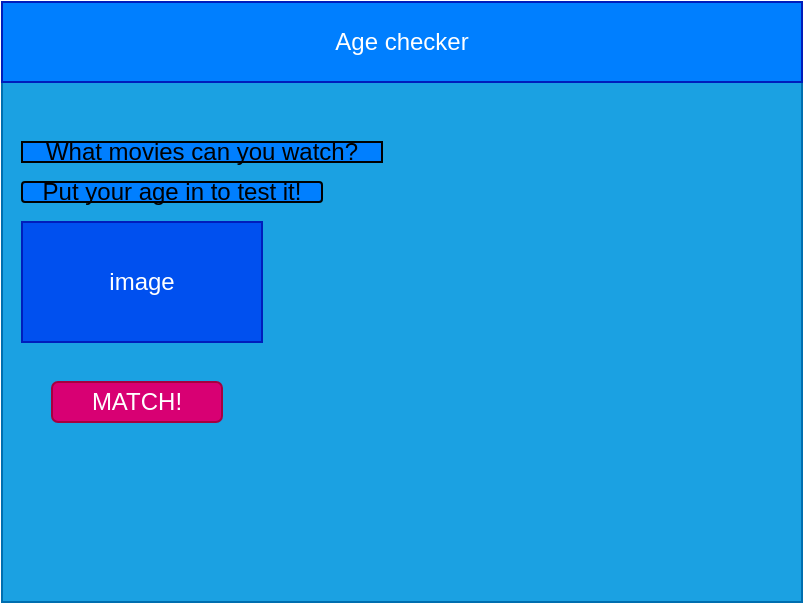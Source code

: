 <mxfile>
    <diagram id="pIaEtrtLPv3HG8r1JEND" name="Page-1">
        <mxGraphModel dx="845" dy="601" grid="1" gridSize="10" guides="1" tooltips="1" connect="1" arrows="1" fold="1" page="1" pageScale="1" pageWidth="850" pageHeight="1100" math="0" shadow="0">
            <root>
                <mxCell id="0"/>
                <mxCell id="1" parent="0"/>
                <mxCell id="2" value="" style="rounded=0;whiteSpace=wrap;html=1;fillColor=#1ba1e2;fontColor=#ffffff;strokeColor=#006EAF;" parent="1" vertex="1">
                    <mxGeometry x="80" y="80" width="400" height="300" as="geometry"/>
                </mxCell>
                <mxCell id="3" value="Age checker" style="rounded=0;whiteSpace=wrap;html=1;fillColor=#007FFF;fontColor=#ffffff;strokeColor=#001DBC;" parent="1" vertex="1">
                    <mxGeometry x="80" y="80" width="400" height="40" as="geometry"/>
                </mxCell>
                <mxCell id="7" value="image" style="rounded=0;whiteSpace=wrap;html=1;fillColor=#0050ef;fontColor=#ffffff;strokeColor=#001DBC;" parent="1" vertex="1">
                    <mxGeometry x="90" y="190" width="120" height="60" as="geometry"/>
                </mxCell>
                <mxCell id="8" value="What movies can you watch?" style="rounded=0;whiteSpace=wrap;html=1;fillColor=#007FFF;" parent="1" vertex="1">
                    <mxGeometry x="90" y="150" width="180" height="10" as="geometry"/>
                </mxCell>
                <mxCell id="12" value="Put your age in to test it!" style="rounded=1;whiteSpace=wrap;html=1;fillColor=#007FFF;" parent="1" vertex="1">
                    <mxGeometry x="90" y="170" width="150" height="10" as="geometry"/>
                </mxCell>
                <mxCell id="13" value="MATCH!" style="rounded=1;whiteSpace=wrap;html=1;fillColor=#d80073;fontColor=#ffffff;strokeColor=#A50040;" vertex="1" parent="1">
                    <mxGeometry x="105" y="270" width="85" height="20" as="geometry"/>
                </mxCell>
            </root>
        </mxGraphModel>
    </diagram>
</mxfile>
